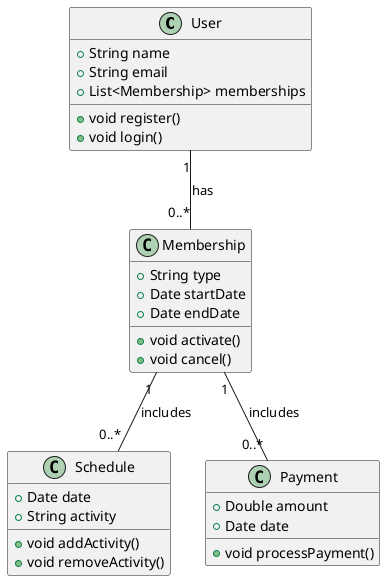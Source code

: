 @startuml


class User {
  +String name
  +String email
  +List<Membership> memberships
  +void register()
  +void login()
}

class Membership {
  +String type
  +Date startDate
  +Date endDate
  +void activate()
  +void cancel()
}

class Schedule {
  +Date date
  +String activity
  +void addActivity()
  +void removeActivity()
}

class Payment {
  +Double amount
  +Date date
  +void processPayment()
}

User "1" -- "0..*" Membership : has
Membership "1" -- "0..*" Schedule : includes
Membership "1" -- "0..*" Payment : includes
@enduml